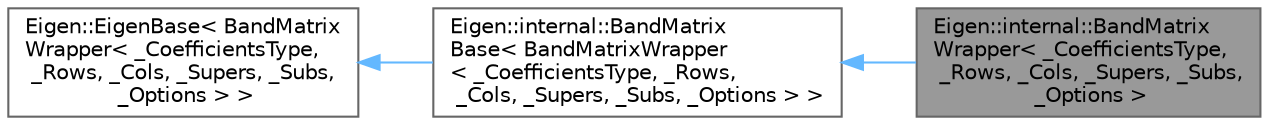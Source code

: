 digraph "Eigen::internal::BandMatrixWrapper&lt; _CoefficientsType, _Rows, _Cols, _Supers, _Subs, _Options &gt;"
{
 // LATEX_PDF_SIZE
  bgcolor="transparent";
  edge [fontname=Helvetica,fontsize=10,labelfontname=Helvetica,labelfontsize=10];
  node [fontname=Helvetica,fontsize=10,shape=box,height=0.2,width=0.4];
  rankdir="LR";
  Node1 [id="Node000001",label="Eigen::internal::BandMatrix\lWrapper\< _CoefficientsType,\l _Rows, _Cols, _Supers, _Subs,\l _Options \>",height=0.2,width=0.4,color="gray40", fillcolor="grey60", style="filled", fontcolor="black",tooltip=" "];
  Node2 -> Node1 [id="edge3_Node000001_Node000002",dir="back",color="steelblue1",style="solid",tooltip=" "];
  Node2 [id="Node000002",label="Eigen::internal::BandMatrix\lBase\< BandMatrixWrapper\l\< _CoefficientsType, _Rows,\l _Cols, _Supers, _Subs, _Options \> \>",height=0.2,width=0.4,color="gray40", fillcolor="white", style="filled",URL="$class_eigen_1_1internal_1_1_band_matrix_base.html",tooltip=" "];
  Node3 -> Node2 [id="edge4_Node000002_Node000003",dir="back",color="steelblue1",style="solid",tooltip=" "];
  Node3 [id="Node000003",label="Eigen::EigenBase\< BandMatrix\lWrapper\< _CoefficientsType,\l _Rows, _Cols, _Supers, _Subs,\l _Options \> \>",height=0.2,width=0.4,color="gray40", fillcolor="white", style="filled",URL="$struct_eigen_1_1_eigen_base.html",tooltip=" "];
}
